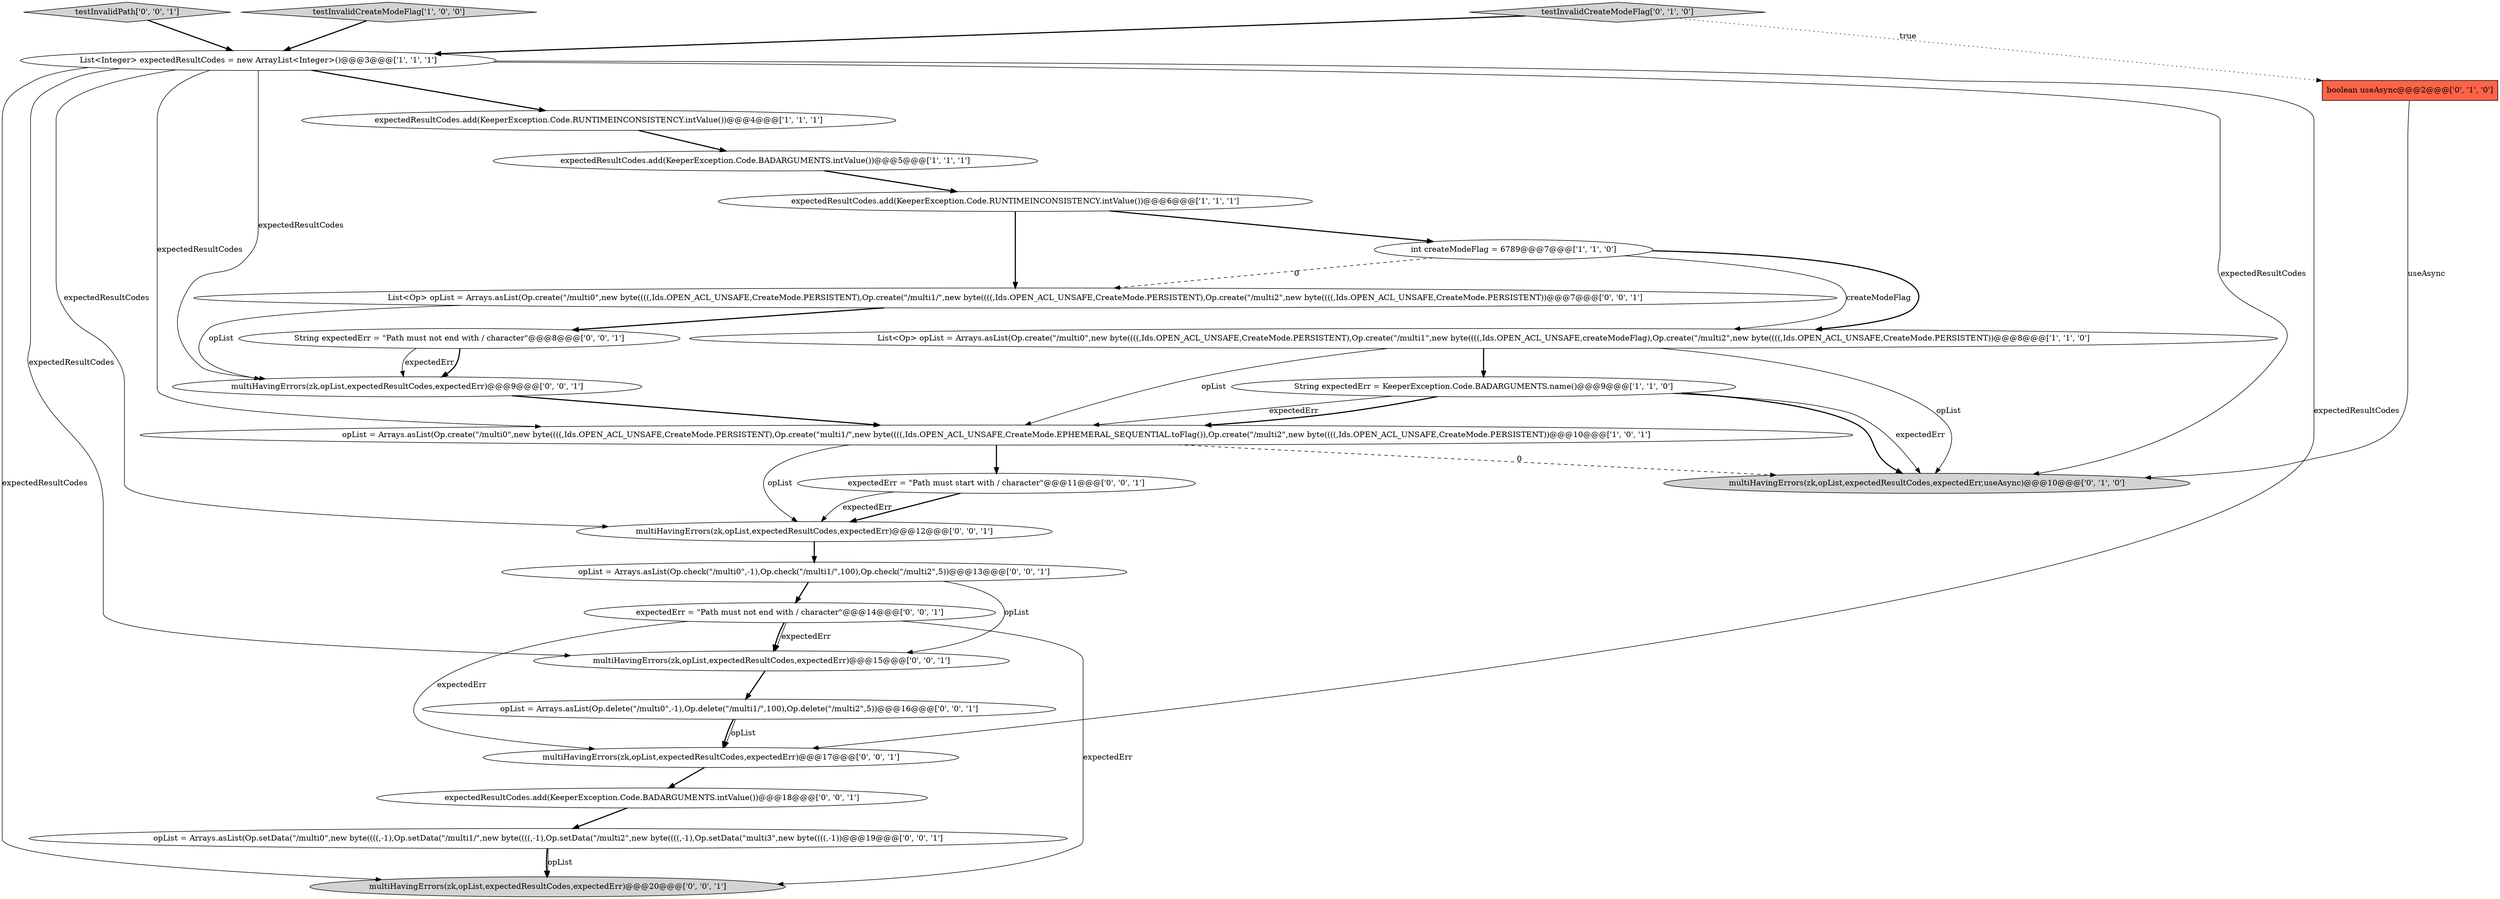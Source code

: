 digraph {
15 [style = filled, label = "String expectedErr = \"Path must not end with / character\"@@@8@@@['0', '0', '1']", fillcolor = white, shape = ellipse image = "AAA0AAABBB3BBB"];
21 [style = filled, label = "testInvalidPath['0', '0', '1']", fillcolor = lightgray, shape = diamond image = "AAA0AAABBB3BBB"];
10 [style = filled, label = "boolean useAsync@@@2@@@['0', '1', '0']", fillcolor = tomato, shape = box image = "AAA1AAABBB2BBB"];
2 [style = filled, label = "expectedResultCodes.add(KeeperException.Code.RUNTIMEINCONSISTENCY.intValue())@@@6@@@['1', '1', '1']", fillcolor = white, shape = ellipse image = "AAA0AAABBB1BBB"];
20 [style = filled, label = "opList = Arrays.asList(Op.delete(\"/multi0\",-1),Op.delete(\"/multi1/\",100),Op.delete(\"/multi2\",5))@@@16@@@['0', '0', '1']", fillcolor = white, shape = ellipse image = "AAA0AAABBB3BBB"];
23 [style = filled, label = "multiHavingErrors(zk,opList,expectedResultCodes,expectedErr)@@@15@@@['0', '0', '1']", fillcolor = white, shape = ellipse image = "AAA0AAABBB3BBB"];
12 [style = filled, label = "multiHavingErrors(zk,opList,expectedResultCodes,expectedErr)@@@9@@@['0', '0', '1']", fillcolor = white, shape = ellipse image = "AAA0AAABBB3BBB"];
24 [style = filled, label = "multiHavingErrors(zk,opList,expectedResultCodes,expectedErr)@@@17@@@['0', '0', '1']", fillcolor = white, shape = ellipse image = "AAA0AAABBB3BBB"];
4 [style = filled, label = "String expectedErr = KeeperException.Code.BADARGUMENTS.name()@@@9@@@['1', '1', '0']", fillcolor = white, shape = ellipse image = "AAA0AAABBB1BBB"];
6 [style = filled, label = "int createModeFlag = 6789@@@7@@@['1', '1', '0']", fillcolor = white, shape = ellipse image = "AAA0AAABBB1BBB"];
11 [style = filled, label = "testInvalidCreateModeFlag['0', '1', '0']", fillcolor = lightgray, shape = diamond image = "AAA0AAABBB2BBB"];
7 [style = filled, label = "expectedResultCodes.add(KeeperException.Code.BADARGUMENTS.intValue())@@@5@@@['1', '1', '1']", fillcolor = white, shape = ellipse image = "AAA0AAABBB1BBB"];
8 [style = filled, label = "opList = Arrays.asList(Op.create(\"/multi0\",new byte((((,Ids.OPEN_ACL_UNSAFE,CreateMode.PERSISTENT),Op.create(\"multi1/\",new byte((((,Ids.OPEN_ACL_UNSAFE,CreateMode.EPHEMERAL_SEQUENTIAL.toFlag()),Op.create(\"/multi2\",new byte((((,Ids.OPEN_ACL_UNSAFE,CreateMode.PERSISTENT))@@@10@@@['1', '0', '1']", fillcolor = white, shape = ellipse image = "AAA0AAABBB1BBB"];
0 [style = filled, label = "testInvalidCreateModeFlag['1', '0', '0']", fillcolor = lightgray, shape = diamond image = "AAA0AAABBB1BBB"];
19 [style = filled, label = "opList = Arrays.asList(Op.setData(\"/multi0\",new byte((((,-1),Op.setData(\"/multi1/\",new byte((((,-1),Op.setData(\"/multi2\",new byte((((,-1),Op.setData(\"multi3\",new byte((((,-1))@@@19@@@['0', '0', '1']", fillcolor = white, shape = ellipse image = "AAA0AAABBB3BBB"];
14 [style = filled, label = "expectedErr = \"Path must not end with / character\"@@@14@@@['0', '0', '1']", fillcolor = white, shape = ellipse image = "AAA0AAABBB3BBB"];
16 [style = filled, label = "multiHavingErrors(zk,opList,expectedResultCodes,expectedErr)@@@20@@@['0', '0', '1']", fillcolor = lightgray, shape = ellipse image = "AAA0AAABBB3BBB"];
9 [style = filled, label = "multiHavingErrors(zk,opList,expectedResultCodes,expectedErr,useAsync)@@@10@@@['0', '1', '0']", fillcolor = lightgray, shape = ellipse image = "AAA1AAABBB2BBB"];
17 [style = filled, label = "expectedResultCodes.add(KeeperException.Code.BADARGUMENTS.intValue())@@@18@@@['0', '0', '1']", fillcolor = white, shape = ellipse image = "AAA0AAABBB3BBB"];
18 [style = filled, label = "List<Op> opList = Arrays.asList(Op.create(\"/multi0\",new byte((((,Ids.OPEN_ACL_UNSAFE,CreateMode.PERSISTENT),Op.create(\"/multi1/\",new byte((((,Ids.OPEN_ACL_UNSAFE,CreateMode.PERSISTENT),Op.create(\"/multi2\",new byte((((,Ids.OPEN_ACL_UNSAFE,CreateMode.PERSISTENT))@@@7@@@['0', '0', '1']", fillcolor = white, shape = ellipse image = "AAA0AAABBB3BBB"];
3 [style = filled, label = "List<Integer> expectedResultCodes = new ArrayList<Integer>()@@@3@@@['1', '1', '1']", fillcolor = white, shape = ellipse image = "AAA0AAABBB1BBB"];
22 [style = filled, label = "multiHavingErrors(zk,opList,expectedResultCodes,expectedErr)@@@12@@@['0', '0', '1']", fillcolor = white, shape = ellipse image = "AAA0AAABBB3BBB"];
1 [style = filled, label = "expectedResultCodes.add(KeeperException.Code.RUNTIMEINCONSISTENCY.intValue())@@@4@@@['1', '1', '1']", fillcolor = white, shape = ellipse image = "AAA0AAABBB1BBB"];
25 [style = filled, label = "opList = Arrays.asList(Op.check(\"/multi0\",-1),Op.check(\"/multi1/\",100),Op.check(\"/multi2\",5))@@@13@@@['0', '0', '1']", fillcolor = white, shape = ellipse image = "AAA0AAABBB3BBB"];
13 [style = filled, label = "expectedErr = \"Path must start with / character\"@@@11@@@['0', '0', '1']", fillcolor = white, shape = ellipse image = "AAA0AAABBB3BBB"];
5 [style = filled, label = "List<Op> opList = Arrays.asList(Op.create(\"/multi0\",new byte((((,Ids.OPEN_ACL_UNSAFE,CreateMode.PERSISTENT),Op.create(\"/multi1\",new byte((((,Ids.OPEN_ACL_UNSAFE,createModeFlag),Op.create(\"/multi2\",new byte((((,Ids.OPEN_ACL_UNSAFE,CreateMode.PERSISTENT))@@@8@@@['1', '1', '0']", fillcolor = white, shape = ellipse image = "AAA0AAABBB1BBB"];
11->3 [style = bold, label=""];
21->3 [style = bold, label=""];
25->23 [style = solid, label="opList"];
5->8 [style = solid, label="opList"];
6->18 [style = dashed, label="0"];
11->10 [style = dotted, label="true"];
3->16 [style = solid, label="expectedResultCodes"];
15->12 [style = solid, label="expectedErr"];
15->12 [style = bold, label=""];
17->19 [style = bold, label=""];
3->24 [style = solid, label="expectedResultCodes"];
13->22 [style = bold, label=""];
4->8 [style = solid, label="expectedErr"];
24->17 [style = bold, label=""];
25->14 [style = bold, label=""];
13->22 [style = solid, label="expectedErr"];
6->5 [style = solid, label="createModeFlag"];
4->8 [style = bold, label=""];
0->3 [style = bold, label=""];
7->2 [style = bold, label=""];
14->23 [style = solid, label="expectedErr"];
5->4 [style = bold, label=""];
3->1 [style = bold, label=""];
8->9 [style = dashed, label="0"];
19->16 [style = bold, label=""];
20->24 [style = solid, label="opList"];
3->9 [style = solid, label="expectedResultCodes"];
2->18 [style = bold, label=""];
3->8 [style = solid, label="expectedResultCodes"];
22->25 [style = bold, label=""];
3->23 [style = solid, label="expectedResultCodes"];
23->20 [style = bold, label=""];
4->9 [style = bold, label=""];
8->22 [style = solid, label="opList"];
18->12 [style = solid, label="opList"];
14->16 [style = solid, label="expectedErr"];
4->9 [style = solid, label="expectedErr"];
8->13 [style = bold, label=""];
6->5 [style = bold, label=""];
10->9 [style = solid, label="useAsync"];
3->12 [style = solid, label="expectedResultCodes"];
19->16 [style = solid, label="opList"];
20->24 [style = bold, label=""];
2->6 [style = bold, label=""];
14->23 [style = bold, label=""];
3->22 [style = solid, label="expectedResultCodes"];
14->24 [style = solid, label="expectedErr"];
1->7 [style = bold, label=""];
5->9 [style = solid, label="opList"];
12->8 [style = bold, label=""];
18->15 [style = bold, label=""];
}
